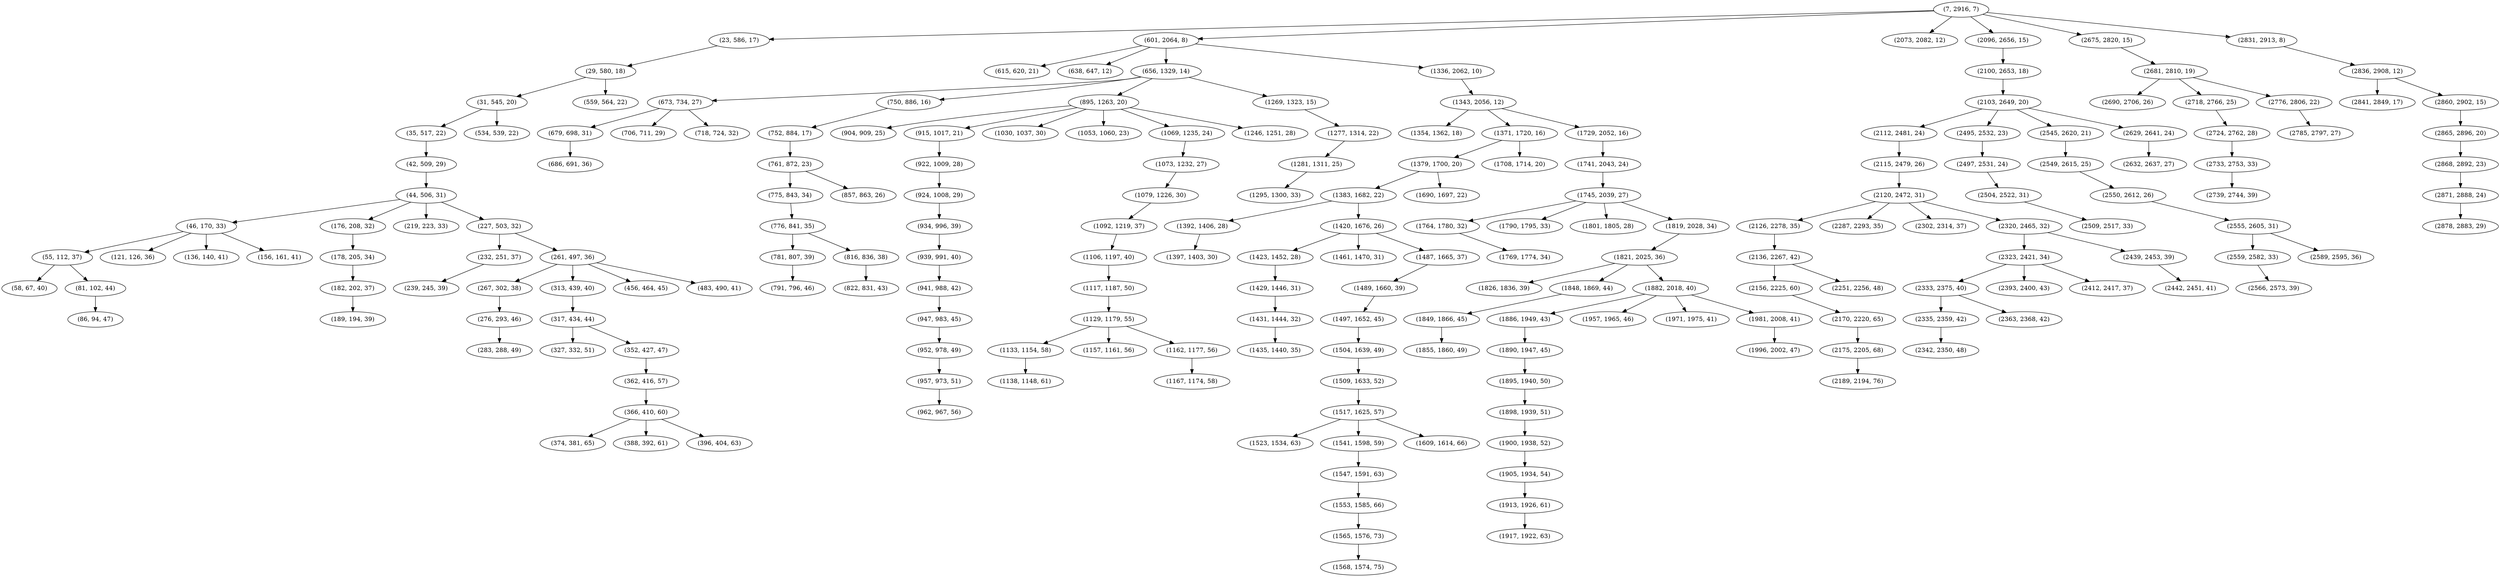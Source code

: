 digraph tree {
    "(7, 2916, 7)";
    "(23, 586, 17)";
    "(29, 580, 18)";
    "(31, 545, 20)";
    "(35, 517, 22)";
    "(42, 509, 29)";
    "(44, 506, 31)";
    "(46, 170, 33)";
    "(55, 112, 37)";
    "(58, 67, 40)";
    "(81, 102, 44)";
    "(86, 94, 47)";
    "(121, 126, 36)";
    "(136, 140, 41)";
    "(156, 161, 41)";
    "(176, 208, 32)";
    "(178, 205, 34)";
    "(182, 202, 37)";
    "(189, 194, 39)";
    "(219, 223, 33)";
    "(227, 503, 32)";
    "(232, 251, 37)";
    "(239, 245, 39)";
    "(261, 497, 36)";
    "(267, 302, 38)";
    "(276, 293, 46)";
    "(283, 288, 49)";
    "(313, 439, 40)";
    "(317, 434, 44)";
    "(327, 332, 51)";
    "(352, 427, 47)";
    "(362, 416, 57)";
    "(366, 410, 60)";
    "(374, 381, 65)";
    "(388, 392, 61)";
    "(396, 404, 63)";
    "(456, 464, 45)";
    "(483, 490, 41)";
    "(534, 539, 22)";
    "(559, 564, 22)";
    "(601, 2064, 8)";
    "(615, 620, 21)";
    "(638, 647, 12)";
    "(656, 1329, 14)";
    "(673, 734, 27)";
    "(679, 698, 31)";
    "(686, 691, 36)";
    "(706, 711, 29)";
    "(718, 724, 32)";
    "(750, 886, 16)";
    "(752, 884, 17)";
    "(761, 872, 23)";
    "(775, 843, 34)";
    "(776, 841, 35)";
    "(781, 807, 39)";
    "(791, 796, 46)";
    "(816, 836, 38)";
    "(822, 831, 43)";
    "(857, 863, 26)";
    "(895, 1263, 20)";
    "(904, 909, 25)";
    "(915, 1017, 21)";
    "(922, 1009, 28)";
    "(924, 1008, 29)";
    "(934, 996, 39)";
    "(939, 991, 40)";
    "(941, 988, 42)";
    "(947, 983, 45)";
    "(952, 978, 49)";
    "(957, 973, 51)";
    "(962, 967, 56)";
    "(1030, 1037, 30)";
    "(1053, 1060, 23)";
    "(1069, 1235, 24)";
    "(1073, 1232, 27)";
    "(1079, 1226, 30)";
    "(1092, 1219, 37)";
    "(1106, 1197, 40)";
    "(1117, 1187, 50)";
    "(1129, 1179, 55)";
    "(1133, 1154, 58)";
    "(1138, 1148, 61)";
    "(1157, 1161, 56)";
    "(1162, 1177, 56)";
    "(1167, 1174, 58)";
    "(1246, 1251, 28)";
    "(1269, 1323, 15)";
    "(1277, 1314, 22)";
    "(1281, 1311, 25)";
    "(1295, 1300, 33)";
    "(1336, 2062, 10)";
    "(1343, 2056, 12)";
    "(1354, 1362, 18)";
    "(1371, 1720, 16)";
    "(1379, 1700, 20)";
    "(1383, 1682, 22)";
    "(1392, 1406, 28)";
    "(1397, 1403, 30)";
    "(1420, 1676, 26)";
    "(1423, 1452, 28)";
    "(1429, 1446, 31)";
    "(1431, 1444, 32)";
    "(1435, 1440, 35)";
    "(1461, 1470, 31)";
    "(1487, 1665, 37)";
    "(1489, 1660, 39)";
    "(1497, 1652, 45)";
    "(1504, 1639, 49)";
    "(1509, 1633, 52)";
    "(1517, 1625, 57)";
    "(1523, 1534, 63)";
    "(1541, 1598, 59)";
    "(1547, 1591, 63)";
    "(1553, 1585, 66)";
    "(1565, 1576, 73)";
    "(1568, 1574, 75)";
    "(1609, 1614, 66)";
    "(1690, 1697, 22)";
    "(1708, 1714, 20)";
    "(1729, 2052, 16)";
    "(1741, 2043, 24)";
    "(1745, 2039, 27)";
    "(1764, 1780, 32)";
    "(1769, 1774, 34)";
    "(1790, 1795, 33)";
    "(1801, 1805, 28)";
    "(1819, 2028, 34)";
    "(1821, 2025, 36)";
    "(1826, 1836, 39)";
    "(1848, 1869, 44)";
    "(1849, 1866, 45)";
    "(1855, 1860, 49)";
    "(1882, 2018, 40)";
    "(1886, 1949, 43)";
    "(1890, 1947, 45)";
    "(1895, 1940, 50)";
    "(1898, 1939, 51)";
    "(1900, 1938, 52)";
    "(1905, 1934, 54)";
    "(1913, 1926, 61)";
    "(1917, 1922, 63)";
    "(1957, 1965, 46)";
    "(1971, 1975, 41)";
    "(1981, 2008, 41)";
    "(1996, 2002, 47)";
    "(2073, 2082, 12)";
    "(2096, 2656, 15)";
    "(2100, 2653, 18)";
    "(2103, 2649, 20)";
    "(2112, 2481, 24)";
    "(2115, 2479, 26)";
    "(2120, 2472, 31)";
    "(2126, 2278, 35)";
    "(2136, 2267, 42)";
    "(2156, 2225, 60)";
    "(2170, 2220, 65)";
    "(2175, 2205, 68)";
    "(2189, 2194, 76)";
    "(2251, 2256, 48)";
    "(2287, 2293, 35)";
    "(2302, 2314, 37)";
    "(2320, 2465, 32)";
    "(2323, 2421, 34)";
    "(2333, 2375, 40)";
    "(2335, 2359, 42)";
    "(2342, 2350, 48)";
    "(2363, 2368, 42)";
    "(2393, 2400, 43)";
    "(2412, 2417, 37)";
    "(2439, 2453, 39)";
    "(2442, 2451, 41)";
    "(2495, 2532, 23)";
    "(2497, 2531, 24)";
    "(2504, 2522, 31)";
    "(2509, 2517, 33)";
    "(2545, 2620, 21)";
    "(2549, 2615, 25)";
    "(2550, 2612, 26)";
    "(2555, 2605, 31)";
    "(2559, 2582, 33)";
    "(2566, 2573, 39)";
    "(2589, 2595, 36)";
    "(2629, 2641, 24)";
    "(2632, 2637, 27)";
    "(2675, 2820, 15)";
    "(2681, 2810, 19)";
    "(2690, 2706, 26)";
    "(2718, 2766, 25)";
    "(2724, 2762, 28)";
    "(2733, 2753, 33)";
    "(2739, 2744, 39)";
    "(2776, 2806, 22)";
    "(2785, 2797, 27)";
    "(2831, 2913, 8)";
    "(2836, 2908, 12)";
    "(2841, 2849, 17)";
    "(2860, 2902, 15)";
    "(2865, 2896, 20)";
    "(2868, 2892, 23)";
    "(2871, 2888, 24)";
    "(2878, 2883, 29)";
    "(7, 2916, 7)" -> "(23, 586, 17)";
    "(7, 2916, 7)" -> "(601, 2064, 8)";
    "(7, 2916, 7)" -> "(2073, 2082, 12)";
    "(7, 2916, 7)" -> "(2096, 2656, 15)";
    "(7, 2916, 7)" -> "(2675, 2820, 15)";
    "(7, 2916, 7)" -> "(2831, 2913, 8)";
    "(23, 586, 17)" -> "(29, 580, 18)";
    "(29, 580, 18)" -> "(31, 545, 20)";
    "(29, 580, 18)" -> "(559, 564, 22)";
    "(31, 545, 20)" -> "(35, 517, 22)";
    "(31, 545, 20)" -> "(534, 539, 22)";
    "(35, 517, 22)" -> "(42, 509, 29)";
    "(42, 509, 29)" -> "(44, 506, 31)";
    "(44, 506, 31)" -> "(46, 170, 33)";
    "(44, 506, 31)" -> "(176, 208, 32)";
    "(44, 506, 31)" -> "(219, 223, 33)";
    "(44, 506, 31)" -> "(227, 503, 32)";
    "(46, 170, 33)" -> "(55, 112, 37)";
    "(46, 170, 33)" -> "(121, 126, 36)";
    "(46, 170, 33)" -> "(136, 140, 41)";
    "(46, 170, 33)" -> "(156, 161, 41)";
    "(55, 112, 37)" -> "(58, 67, 40)";
    "(55, 112, 37)" -> "(81, 102, 44)";
    "(81, 102, 44)" -> "(86, 94, 47)";
    "(176, 208, 32)" -> "(178, 205, 34)";
    "(178, 205, 34)" -> "(182, 202, 37)";
    "(182, 202, 37)" -> "(189, 194, 39)";
    "(227, 503, 32)" -> "(232, 251, 37)";
    "(227, 503, 32)" -> "(261, 497, 36)";
    "(232, 251, 37)" -> "(239, 245, 39)";
    "(261, 497, 36)" -> "(267, 302, 38)";
    "(261, 497, 36)" -> "(313, 439, 40)";
    "(261, 497, 36)" -> "(456, 464, 45)";
    "(261, 497, 36)" -> "(483, 490, 41)";
    "(267, 302, 38)" -> "(276, 293, 46)";
    "(276, 293, 46)" -> "(283, 288, 49)";
    "(313, 439, 40)" -> "(317, 434, 44)";
    "(317, 434, 44)" -> "(327, 332, 51)";
    "(317, 434, 44)" -> "(352, 427, 47)";
    "(352, 427, 47)" -> "(362, 416, 57)";
    "(362, 416, 57)" -> "(366, 410, 60)";
    "(366, 410, 60)" -> "(374, 381, 65)";
    "(366, 410, 60)" -> "(388, 392, 61)";
    "(366, 410, 60)" -> "(396, 404, 63)";
    "(601, 2064, 8)" -> "(615, 620, 21)";
    "(601, 2064, 8)" -> "(638, 647, 12)";
    "(601, 2064, 8)" -> "(656, 1329, 14)";
    "(601, 2064, 8)" -> "(1336, 2062, 10)";
    "(656, 1329, 14)" -> "(673, 734, 27)";
    "(656, 1329, 14)" -> "(750, 886, 16)";
    "(656, 1329, 14)" -> "(895, 1263, 20)";
    "(656, 1329, 14)" -> "(1269, 1323, 15)";
    "(673, 734, 27)" -> "(679, 698, 31)";
    "(673, 734, 27)" -> "(706, 711, 29)";
    "(673, 734, 27)" -> "(718, 724, 32)";
    "(679, 698, 31)" -> "(686, 691, 36)";
    "(750, 886, 16)" -> "(752, 884, 17)";
    "(752, 884, 17)" -> "(761, 872, 23)";
    "(761, 872, 23)" -> "(775, 843, 34)";
    "(761, 872, 23)" -> "(857, 863, 26)";
    "(775, 843, 34)" -> "(776, 841, 35)";
    "(776, 841, 35)" -> "(781, 807, 39)";
    "(776, 841, 35)" -> "(816, 836, 38)";
    "(781, 807, 39)" -> "(791, 796, 46)";
    "(816, 836, 38)" -> "(822, 831, 43)";
    "(895, 1263, 20)" -> "(904, 909, 25)";
    "(895, 1263, 20)" -> "(915, 1017, 21)";
    "(895, 1263, 20)" -> "(1030, 1037, 30)";
    "(895, 1263, 20)" -> "(1053, 1060, 23)";
    "(895, 1263, 20)" -> "(1069, 1235, 24)";
    "(895, 1263, 20)" -> "(1246, 1251, 28)";
    "(915, 1017, 21)" -> "(922, 1009, 28)";
    "(922, 1009, 28)" -> "(924, 1008, 29)";
    "(924, 1008, 29)" -> "(934, 996, 39)";
    "(934, 996, 39)" -> "(939, 991, 40)";
    "(939, 991, 40)" -> "(941, 988, 42)";
    "(941, 988, 42)" -> "(947, 983, 45)";
    "(947, 983, 45)" -> "(952, 978, 49)";
    "(952, 978, 49)" -> "(957, 973, 51)";
    "(957, 973, 51)" -> "(962, 967, 56)";
    "(1069, 1235, 24)" -> "(1073, 1232, 27)";
    "(1073, 1232, 27)" -> "(1079, 1226, 30)";
    "(1079, 1226, 30)" -> "(1092, 1219, 37)";
    "(1092, 1219, 37)" -> "(1106, 1197, 40)";
    "(1106, 1197, 40)" -> "(1117, 1187, 50)";
    "(1117, 1187, 50)" -> "(1129, 1179, 55)";
    "(1129, 1179, 55)" -> "(1133, 1154, 58)";
    "(1129, 1179, 55)" -> "(1157, 1161, 56)";
    "(1129, 1179, 55)" -> "(1162, 1177, 56)";
    "(1133, 1154, 58)" -> "(1138, 1148, 61)";
    "(1162, 1177, 56)" -> "(1167, 1174, 58)";
    "(1269, 1323, 15)" -> "(1277, 1314, 22)";
    "(1277, 1314, 22)" -> "(1281, 1311, 25)";
    "(1281, 1311, 25)" -> "(1295, 1300, 33)";
    "(1336, 2062, 10)" -> "(1343, 2056, 12)";
    "(1343, 2056, 12)" -> "(1354, 1362, 18)";
    "(1343, 2056, 12)" -> "(1371, 1720, 16)";
    "(1343, 2056, 12)" -> "(1729, 2052, 16)";
    "(1371, 1720, 16)" -> "(1379, 1700, 20)";
    "(1371, 1720, 16)" -> "(1708, 1714, 20)";
    "(1379, 1700, 20)" -> "(1383, 1682, 22)";
    "(1379, 1700, 20)" -> "(1690, 1697, 22)";
    "(1383, 1682, 22)" -> "(1392, 1406, 28)";
    "(1383, 1682, 22)" -> "(1420, 1676, 26)";
    "(1392, 1406, 28)" -> "(1397, 1403, 30)";
    "(1420, 1676, 26)" -> "(1423, 1452, 28)";
    "(1420, 1676, 26)" -> "(1461, 1470, 31)";
    "(1420, 1676, 26)" -> "(1487, 1665, 37)";
    "(1423, 1452, 28)" -> "(1429, 1446, 31)";
    "(1429, 1446, 31)" -> "(1431, 1444, 32)";
    "(1431, 1444, 32)" -> "(1435, 1440, 35)";
    "(1487, 1665, 37)" -> "(1489, 1660, 39)";
    "(1489, 1660, 39)" -> "(1497, 1652, 45)";
    "(1497, 1652, 45)" -> "(1504, 1639, 49)";
    "(1504, 1639, 49)" -> "(1509, 1633, 52)";
    "(1509, 1633, 52)" -> "(1517, 1625, 57)";
    "(1517, 1625, 57)" -> "(1523, 1534, 63)";
    "(1517, 1625, 57)" -> "(1541, 1598, 59)";
    "(1517, 1625, 57)" -> "(1609, 1614, 66)";
    "(1541, 1598, 59)" -> "(1547, 1591, 63)";
    "(1547, 1591, 63)" -> "(1553, 1585, 66)";
    "(1553, 1585, 66)" -> "(1565, 1576, 73)";
    "(1565, 1576, 73)" -> "(1568, 1574, 75)";
    "(1729, 2052, 16)" -> "(1741, 2043, 24)";
    "(1741, 2043, 24)" -> "(1745, 2039, 27)";
    "(1745, 2039, 27)" -> "(1764, 1780, 32)";
    "(1745, 2039, 27)" -> "(1790, 1795, 33)";
    "(1745, 2039, 27)" -> "(1801, 1805, 28)";
    "(1745, 2039, 27)" -> "(1819, 2028, 34)";
    "(1764, 1780, 32)" -> "(1769, 1774, 34)";
    "(1819, 2028, 34)" -> "(1821, 2025, 36)";
    "(1821, 2025, 36)" -> "(1826, 1836, 39)";
    "(1821, 2025, 36)" -> "(1848, 1869, 44)";
    "(1821, 2025, 36)" -> "(1882, 2018, 40)";
    "(1848, 1869, 44)" -> "(1849, 1866, 45)";
    "(1849, 1866, 45)" -> "(1855, 1860, 49)";
    "(1882, 2018, 40)" -> "(1886, 1949, 43)";
    "(1882, 2018, 40)" -> "(1957, 1965, 46)";
    "(1882, 2018, 40)" -> "(1971, 1975, 41)";
    "(1882, 2018, 40)" -> "(1981, 2008, 41)";
    "(1886, 1949, 43)" -> "(1890, 1947, 45)";
    "(1890, 1947, 45)" -> "(1895, 1940, 50)";
    "(1895, 1940, 50)" -> "(1898, 1939, 51)";
    "(1898, 1939, 51)" -> "(1900, 1938, 52)";
    "(1900, 1938, 52)" -> "(1905, 1934, 54)";
    "(1905, 1934, 54)" -> "(1913, 1926, 61)";
    "(1913, 1926, 61)" -> "(1917, 1922, 63)";
    "(1981, 2008, 41)" -> "(1996, 2002, 47)";
    "(2096, 2656, 15)" -> "(2100, 2653, 18)";
    "(2100, 2653, 18)" -> "(2103, 2649, 20)";
    "(2103, 2649, 20)" -> "(2112, 2481, 24)";
    "(2103, 2649, 20)" -> "(2495, 2532, 23)";
    "(2103, 2649, 20)" -> "(2545, 2620, 21)";
    "(2103, 2649, 20)" -> "(2629, 2641, 24)";
    "(2112, 2481, 24)" -> "(2115, 2479, 26)";
    "(2115, 2479, 26)" -> "(2120, 2472, 31)";
    "(2120, 2472, 31)" -> "(2126, 2278, 35)";
    "(2120, 2472, 31)" -> "(2287, 2293, 35)";
    "(2120, 2472, 31)" -> "(2302, 2314, 37)";
    "(2120, 2472, 31)" -> "(2320, 2465, 32)";
    "(2126, 2278, 35)" -> "(2136, 2267, 42)";
    "(2136, 2267, 42)" -> "(2156, 2225, 60)";
    "(2136, 2267, 42)" -> "(2251, 2256, 48)";
    "(2156, 2225, 60)" -> "(2170, 2220, 65)";
    "(2170, 2220, 65)" -> "(2175, 2205, 68)";
    "(2175, 2205, 68)" -> "(2189, 2194, 76)";
    "(2320, 2465, 32)" -> "(2323, 2421, 34)";
    "(2320, 2465, 32)" -> "(2439, 2453, 39)";
    "(2323, 2421, 34)" -> "(2333, 2375, 40)";
    "(2323, 2421, 34)" -> "(2393, 2400, 43)";
    "(2323, 2421, 34)" -> "(2412, 2417, 37)";
    "(2333, 2375, 40)" -> "(2335, 2359, 42)";
    "(2333, 2375, 40)" -> "(2363, 2368, 42)";
    "(2335, 2359, 42)" -> "(2342, 2350, 48)";
    "(2439, 2453, 39)" -> "(2442, 2451, 41)";
    "(2495, 2532, 23)" -> "(2497, 2531, 24)";
    "(2497, 2531, 24)" -> "(2504, 2522, 31)";
    "(2504, 2522, 31)" -> "(2509, 2517, 33)";
    "(2545, 2620, 21)" -> "(2549, 2615, 25)";
    "(2549, 2615, 25)" -> "(2550, 2612, 26)";
    "(2550, 2612, 26)" -> "(2555, 2605, 31)";
    "(2555, 2605, 31)" -> "(2559, 2582, 33)";
    "(2555, 2605, 31)" -> "(2589, 2595, 36)";
    "(2559, 2582, 33)" -> "(2566, 2573, 39)";
    "(2629, 2641, 24)" -> "(2632, 2637, 27)";
    "(2675, 2820, 15)" -> "(2681, 2810, 19)";
    "(2681, 2810, 19)" -> "(2690, 2706, 26)";
    "(2681, 2810, 19)" -> "(2718, 2766, 25)";
    "(2681, 2810, 19)" -> "(2776, 2806, 22)";
    "(2718, 2766, 25)" -> "(2724, 2762, 28)";
    "(2724, 2762, 28)" -> "(2733, 2753, 33)";
    "(2733, 2753, 33)" -> "(2739, 2744, 39)";
    "(2776, 2806, 22)" -> "(2785, 2797, 27)";
    "(2831, 2913, 8)" -> "(2836, 2908, 12)";
    "(2836, 2908, 12)" -> "(2841, 2849, 17)";
    "(2836, 2908, 12)" -> "(2860, 2902, 15)";
    "(2860, 2902, 15)" -> "(2865, 2896, 20)";
    "(2865, 2896, 20)" -> "(2868, 2892, 23)";
    "(2868, 2892, 23)" -> "(2871, 2888, 24)";
    "(2871, 2888, 24)" -> "(2878, 2883, 29)";
}
